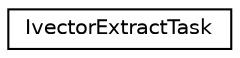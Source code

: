 digraph "Graphical Class Hierarchy"
{
  edge [fontname="Helvetica",fontsize="10",labelfontname="Helvetica",labelfontsize="10"];
  node [fontname="Helvetica",fontsize="10",shape=record];
  rankdir="LR";
  Node0 [label="IvectorExtractTask",height=0.2,width=0.4,color="black", fillcolor="white", style="filled",URL="$classkaldi_1_1IvectorExtractTask.html"];
}
